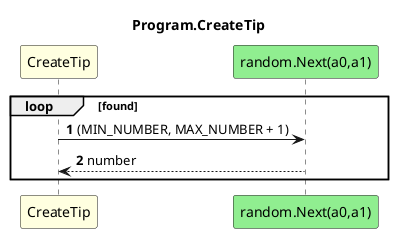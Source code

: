 @startuml Program.CreateTip
title Program.CreateTip
participant "CreateTip" as CreateTip #LightYellow
participant "random.Next(a0,a1)" as random_Next_a0_a1 #LightGreen
autonumber
loop found
    CreateTip -> random_Next_a0_a1 : (MIN_NUMBER, MAX_NUMBER + 1)
    random_Next_a0_a1 --> CreateTip : number
end
@enduml
